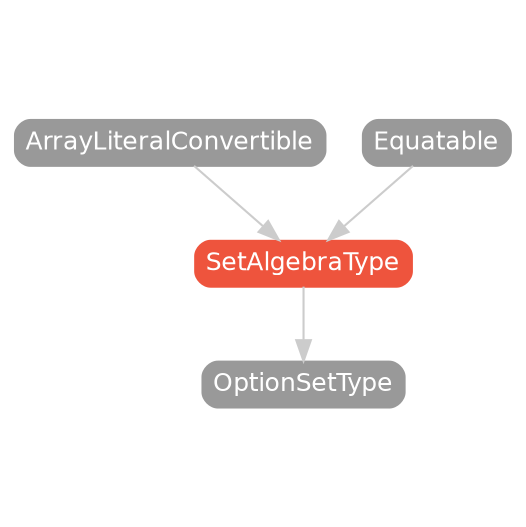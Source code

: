 strict digraph "SetAlgebraType - Type Hierarchy - SwiftDoc.org" {
    pad="0.1,0.8"
    node [shape=box, style="filled,rounded", color="#999999", fillcolor="#999999", fontcolor=white, fontname=Helvetica, fontnames="Helvetica,sansserif", fontsize=12, margin="0.07,0.05", height="0.3"]
    edge [color="#cccccc"]
    "ArrayLiteralConvertible" [URL="/protocol/ArrayLiteralConvertible/hierarchy/"]
    "Equatable" [URL="/protocol/Equatable/hierarchy/"]
    "OptionSetType" [URL="/protocol/OptionSetType/hierarchy/"]
    "SetAlgebraType" [URL="/protocol/SetAlgebraType/", style="filled,rounded", fillcolor="#ee543d", color="#ee543d"]    "SetAlgebraType" -> "OptionSetType"
    "Equatable" -> "SetAlgebraType"
    "ArrayLiteralConvertible" -> "SetAlgebraType"
    subgraph Types {
        rank = max; 
    }
}